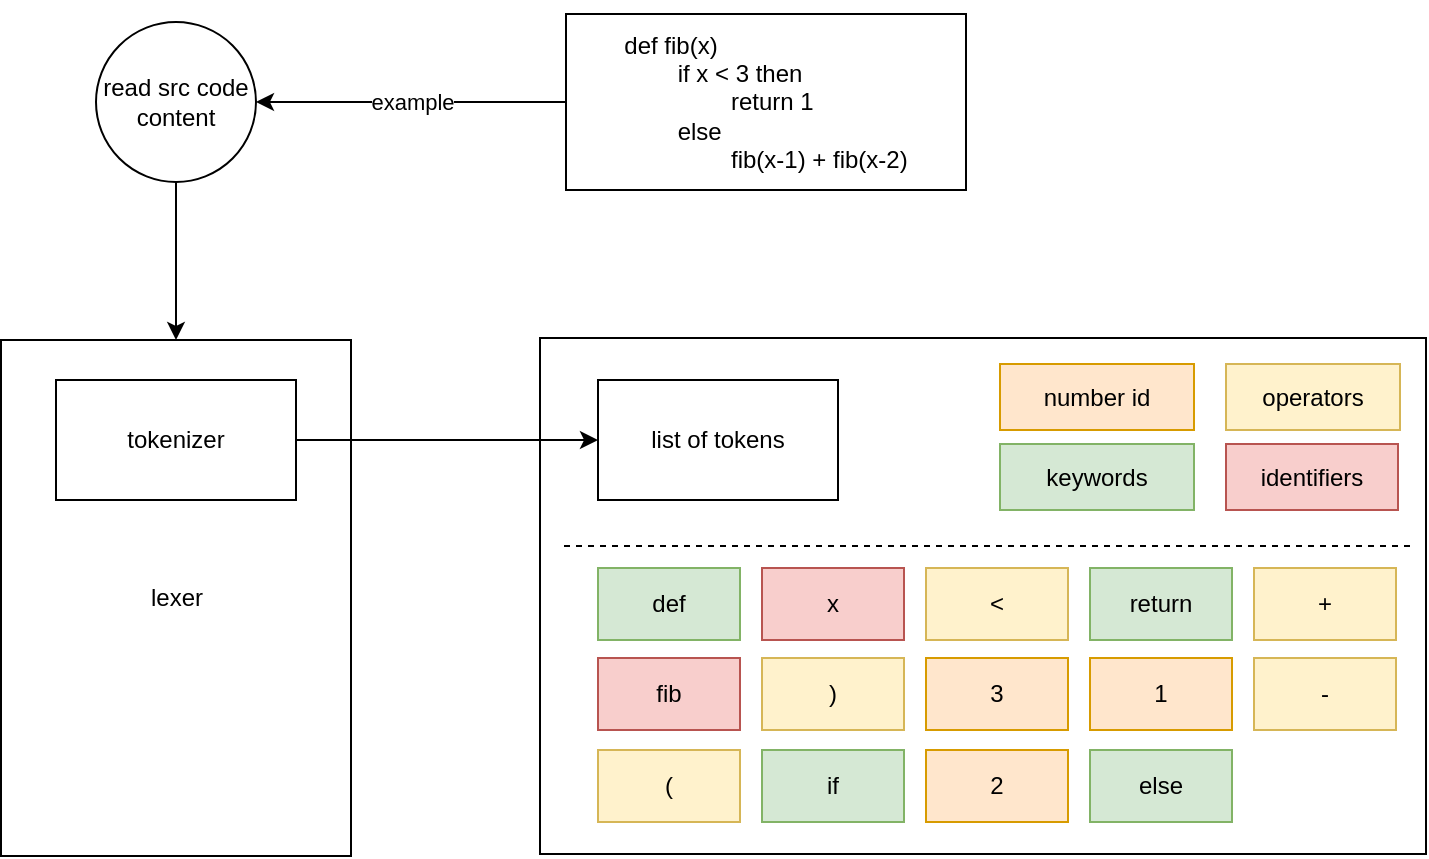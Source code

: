<mxfile version="20.0.2" type="device"><diagram id="dgTTv7ET2uRTpSc6slzu" name="Page-1"><mxGraphModel dx="1438" dy="633" grid="0" gridSize="10" guides="1" tooltips="1" connect="1" arrows="1" fold="1" page="0" pageScale="1" pageWidth="850" pageHeight="1100" math="0" shadow="0"><root><mxCell id="0"/><mxCell id="1" parent="0"/><mxCell id="RWBSWu3QkAuEVvmEM-a7-16" value="" style="rounded=0;whiteSpace=wrap;html=1;fillColor=none;" parent="1" vertex="1"><mxGeometry x="243" y="302" width="443" height="258" as="geometry"/></mxCell><mxCell id="RWBSWu3QkAuEVvmEM-a7-15" value="example" style="edgeStyle=orthogonalEdgeStyle;rounded=0;orthogonalLoop=1;jettySize=auto;html=1;" parent="1" source="RWBSWu3QkAuEVvmEM-a7-11" target="RWBSWu3QkAuEVvmEM-a7-2" edge="1"><mxGeometry relative="1" as="geometry"/></mxCell><mxCell id="RWBSWu3QkAuEVvmEM-a7-11" value="&lt;br&gt;&lt;div style=&quot;color: rgb(0, 0, 0); font-family: Helvetica; font-size: 12px; font-style: normal; font-variant-ligatures: normal; font-variant-caps: normal; font-weight: 400; letter-spacing: normal; orphans: 2; text-align: left; text-indent: 0px; text-transform: none; widows: 2; word-spacing: 0px; -webkit-text-stroke-width: 0px; background-color: rgb(255, 255, 255); text-decoration-thickness: initial; text-decoration-style: initial; text-decoration-color: initial;&quot;&gt;&lt;span style=&quot;background-color: initial;&quot;&gt;def fib(x)&lt;/span&gt;&lt;/div&gt;&lt;div style=&quot;color: rgb(0, 0, 0); font-family: Helvetica; font-size: 12px; font-style: normal; font-variant-ligatures: normal; font-variant-caps: normal; font-weight: 400; letter-spacing: normal; orphans: 2; text-align: left; text-indent: 0px; text-transform: none; widows: 2; word-spacing: 0px; -webkit-text-stroke-width: 0px; background-color: rgb(255, 255, 255); text-decoration-thickness: initial; text-decoration-style: initial; text-decoration-color: initial;&quot;&gt;&lt;span style=&quot;background-color: initial;&quot;&gt;&lt;span style=&quot;&quot;&gt;&#9;&lt;/span&gt;&lt;span style=&quot;white-space: pre;&quot;&gt;&#9;&lt;/span&gt;if x &amp;lt; 3 then&lt;br&gt;&lt;/span&gt;&lt;/div&gt;&lt;div style=&quot;color: rgb(0, 0, 0); font-family: Helvetica; font-size: 12px; font-style: normal; font-variant-ligatures: normal; font-variant-caps: normal; font-weight: 400; letter-spacing: normal; orphans: 2; text-align: left; text-indent: 0px; text-transform: none; widows: 2; word-spacing: 0px; -webkit-text-stroke-width: 0px; background-color: rgb(255, 255, 255); text-decoration-thickness: initial; text-decoration-style: initial; text-decoration-color: initial;&quot;&gt;&lt;span style=&quot;background-color: initial;&quot;&gt;&lt;span style=&quot;&quot;&gt;&#9;&lt;/span&gt;&lt;span style=&quot;&quot;&gt;&#9;&lt;/span&gt;&lt;span style=&quot;white-space: pre;&quot;&gt;&#9;&lt;/span&gt;&lt;span style=&quot;white-space: pre;&quot;&gt;&#9;&lt;/span&gt;return 1&lt;br&gt;&lt;/span&gt;&lt;/div&gt;&lt;div style=&quot;color: rgb(0, 0, 0); font-family: Helvetica; font-size: 12px; font-style: normal; font-variant-ligatures: normal; font-variant-caps: normal; font-weight: 400; letter-spacing: normal; orphans: 2; text-align: left; text-indent: 0px; text-transform: none; widows: 2; word-spacing: 0px; -webkit-text-stroke-width: 0px; background-color: rgb(255, 255, 255); text-decoration-thickness: initial; text-decoration-style: initial; text-decoration-color: initial;&quot;&gt;&lt;span style=&quot;background-color: initial;&quot;&gt;&lt;span style=&quot;&quot;&gt;&#9;&lt;/span&gt;&lt;span style=&quot;white-space: pre;&quot;&gt;&#9;&lt;/span&gt;else&lt;br&gt;&lt;/span&gt;&lt;/div&gt;&lt;div style=&quot;color: rgb(0, 0, 0); font-family: Helvetica; font-size: 12px; font-style: normal; font-variant-ligatures: normal; font-variant-caps: normal; font-weight: 400; letter-spacing: normal; orphans: 2; text-align: left; text-indent: 0px; text-transform: none; widows: 2; word-spacing: 0px; -webkit-text-stroke-width: 0px; background-color: rgb(255, 255, 255); text-decoration-thickness: initial; text-decoration-style: initial; text-decoration-color: initial;&quot;&gt;&lt;span style=&quot;background-color: initial;&quot;&gt;&lt;span style=&quot;&quot;&gt;&#9;&lt;/span&gt;&lt;span style=&quot;&quot;&gt;&#9;&lt;/span&gt;&lt;span style=&quot;white-space: pre;&quot;&gt;&#9;&lt;/span&gt;&lt;span style=&quot;white-space: pre;&quot;&gt;&#9;&lt;/span&gt;fib(x-1) + fib(x-2)&lt;/span&gt;&lt;/div&gt;&lt;br&gt;" style="rounded=0;whiteSpace=wrap;html=1;fillColor=none;" parent="1" vertex="1"><mxGeometry x="256" y="140" width="200" height="88" as="geometry"/></mxCell><mxCell id="RWBSWu3QkAuEVvmEM-a7-1" value="lexer" style="rounded=0;whiteSpace=wrap;html=1;" parent="1" vertex="1"><mxGeometry x="-26.5" y="303" width="175" height="258" as="geometry"/></mxCell><mxCell id="RWBSWu3QkAuEVvmEM-a7-3" style="edgeStyle=orthogonalEdgeStyle;rounded=0;orthogonalLoop=1;jettySize=auto;html=1;" parent="1" source="RWBSWu3QkAuEVvmEM-a7-2" target="RWBSWu3QkAuEVvmEM-a7-1" edge="1"><mxGeometry relative="1" as="geometry"/></mxCell><mxCell id="RWBSWu3QkAuEVvmEM-a7-2" value="read src code content" style="ellipse;whiteSpace=wrap;html=1;aspect=fixed;" parent="1" vertex="1"><mxGeometry x="21" y="144" width="80" height="80" as="geometry"/></mxCell><mxCell id="RWBSWu3QkAuEVvmEM-a7-7" style="edgeStyle=orthogonalEdgeStyle;rounded=0;orthogonalLoop=1;jettySize=auto;html=1;" parent="1" source="RWBSWu3QkAuEVvmEM-a7-6" target="RWBSWu3QkAuEVvmEM-a7-8" edge="1"><mxGeometry relative="1" as="geometry"><mxPoint x="267.0" y="353.0" as="targetPoint"/></mxGeometry></mxCell><mxCell id="RWBSWu3QkAuEVvmEM-a7-6" value="tokenizer" style="rounded=0;whiteSpace=wrap;html=1;" parent="1" vertex="1"><mxGeometry x="1" y="323" width="120" height="60" as="geometry"/></mxCell><mxCell id="RWBSWu3QkAuEVvmEM-a7-8" value="list of tokens" style="rounded=0;whiteSpace=wrap;html=1;" parent="1" vertex="1"><mxGeometry x="272" y="323" width="120" height="60" as="geometry"/></mxCell><mxCell id="RWBSWu3QkAuEVvmEM-a7-12" value="def" style="rounded=0;whiteSpace=wrap;html=1;fillColor=#d5e8d4;strokeColor=#82b366;" parent="1" vertex="1"><mxGeometry x="272" y="417" width="71" height="36" as="geometry"/></mxCell><mxCell id="RWBSWu3QkAuEVvmEM-a7-13" value="fib" style="rounded=0;whiteSpace=wrap;html=1;fillColor=#f8cecc;strokeColor=#b85450;" parent="1" vertex="1"><mxGeometry x="272" y="462" width="71" height="36" as="geometry"/></mxCell><mxCell id="RWBSWu3QkAuEVvmEM-a7-14" value="(" style="rounded=0;whiteSpace=wrap;html=1;fillColor=#fff2cc;strokeColor=#d6b656;" parent="1" vertex="1"><mxGeometry x="272" y="508" width="71" height="36" as="geometry"/></mxCell><mxCell id="RWBSWu3QkAuEVvmEM-a7-18" value="x" style="rounded=0;whiteSpace=wrap;html=1;fillColor=#f8cecc;strokeColor=#b85450;" parent="1" vertex="1"><mxGeometry x="354" y="417" width="71" height="36" as="geometry"/></mxCell><mxCell id="RWBSWu3QkAuEVvmEM-a7-19" value=")" style="rounded=0;whiteSpace=wrap;html=1;fillColor=#fff2cc;strokeColor=#d6b656;" parent="1" vertex="1"><mxGeometry x="354" y="462" width="71" height="36" as="geometry"/></mxCell><mxCell id="RWBSWu3QkAuEVvmEM-a7-20" value="if" style="rounded=0;whiteSpace=wrap;html=1;fillColor=#d5e8d4;strokeColor=#82b366;" parent="1" vertex="1"><mxGeometry x="354" y="508" width="71" height="36" as="geometry"/></mxCell><mxCell id="RWBSWu3QkAuEVvmEM-a7-21" value="&amp;lt;" style="rounded=0;whiteSpace=wrap;html=1;fillColor=#fff2cc;strokeColor=#d6b656;" parent="1" vertex="1"><mxGeometry x="436" y="417" width="71" height="36" as="geometry"/></mxCell><mxCell id="RWBSWu3QkAuEVvmEM-a7-22" value="3" style="rounded=0;whiteSpace=wrap;html=1;fillColor=#ffe6cc;strokeColor=#d79b00;" parent="1" vertex="1"><mxGeometry x="436" y="462" width="71" height="36" as="geometry"/></mxCell><mxCell id="RWBSWu3QkAuEVvmEM-a7-24" value="return" style="rounded=0;whiteSpace=wrap;html=1;fillColor=#d5e8d4;strokeColor=#82b366;" parent="1" vertex="1"><mxGeometry x="518" y="417" width="71" height="36" as="geometry"/></mxCell><mxCell id="RWBSWu3QkAuEVvmEM-a7-25" value="1" style="rounded=0;whiteSpace=wrap;html=1;fillColor=#ffe6cc;strokeColor=#d79b00;" parent="1" vertex="1"><mxGeometry x="518" y="462" width="71" height="36" as="geometry"/></mxCell><mxCell id="RWBSWu3QkAuEVvmEM-a7-26" value="else" style="rounded=0;whiteSpace=wrap;html=1;fillColor=#d5e8d4;strokeColor=#82b366;" parent="1" vertex="1"><mxGeometry x="518" y="508" width="71" height="36" as="geometry"/></mxCell><mxCell id="RWBSWu3QkAuEVvmEM-a7-27" value="+" style="rounded=0;whiteSpace=wrap;html=1;fillColor=#fff2cc;strokeColor=#d6b656;" parent="1" vertex="1"><mxGeometry x="600" y="417" width="71" height="36" as="geometry"/></mxCell><mxCell id="RWBSWu3QkAuEVvmEM-a7-28" value="-" style="rounded=0;whiteSpace=wrap;html=1;fillColor=#fff2cc;strokeColor=#d6b656;" parent="1" vertex="1"><mxGeometry x="600" y="462" width="71" height="36" as="geometry"/></mxCell><mxCell id="RWBSWu3QkAuEVvmEM-a7-29" value="2" style="rounded=0;whiteSpace=wrap;html=1;fillColor=#ffe6cc;strokeColor=#d79b00;" parent="1" vertex="1"><mxGeometry x="436" y="508" width="71" height="36" as="geometry"/></mxCell><mxCell id="RWBSWu3QkAuEVvmEM-a7-30" value="number id" style="rounded=0;whiteSpace=wrap;html=1;fillColor=#ffe6cc;strokeColor=#d79b00;" parent="1" vertex="1"><mxGeometry x="473" y="315" width="97" height="33" as="geometry"/></mxCell><mxCell id="RWBSWu3QkAuEVvmEM-a7-31" value="operators" style="rounded=0;whiteSpace=wrap;html=1;fillColor=#fff2cc;strokeColor=#d6b656;" parent="1" vertex="1"><mxGeometry x="586" y="315" width="87" height="33" as="geometry"/></mxCell><mxCell id="RWBSWu3QkAuEVvmEM-a7-32" value="keywords" style="rounded=0;whiteSpace=wrap;html=1;fillColor=#d5e8d4;strokeColor=#82b366;" parent="1" vertex="1"><mxGeometry x="473" y="355" width="97" height="33" as="geometry"/></mxCell><mxCell id="RWBSWu3QkAuEVvmEM-a7-33" value="identifiers" style="rounded=0;whiteSpace=wrap;html=1;fillColor=#f8cecc;strokeColor=#b85450;" parent="1" vertex="1"><mxGeometry x="586" y="355" width="86" height="33" as="geometry"/></mxCell><mxCell id="RWBSWu3QkAuEVvmEM-a7-34" value="" style="endArrow=none;dashed=1;html=1;rounded=0;" parent="1" edge="1"><mxGeometry width="50" height="50" relative="1" as="geometry"><mxPoint x="678" y="406" as="sourcePoint"/><mxPoint x="252" y="406" as="targetPoint"/></mxGeometry></mxCell></root></mxGraphModel></diagram></mxfile>